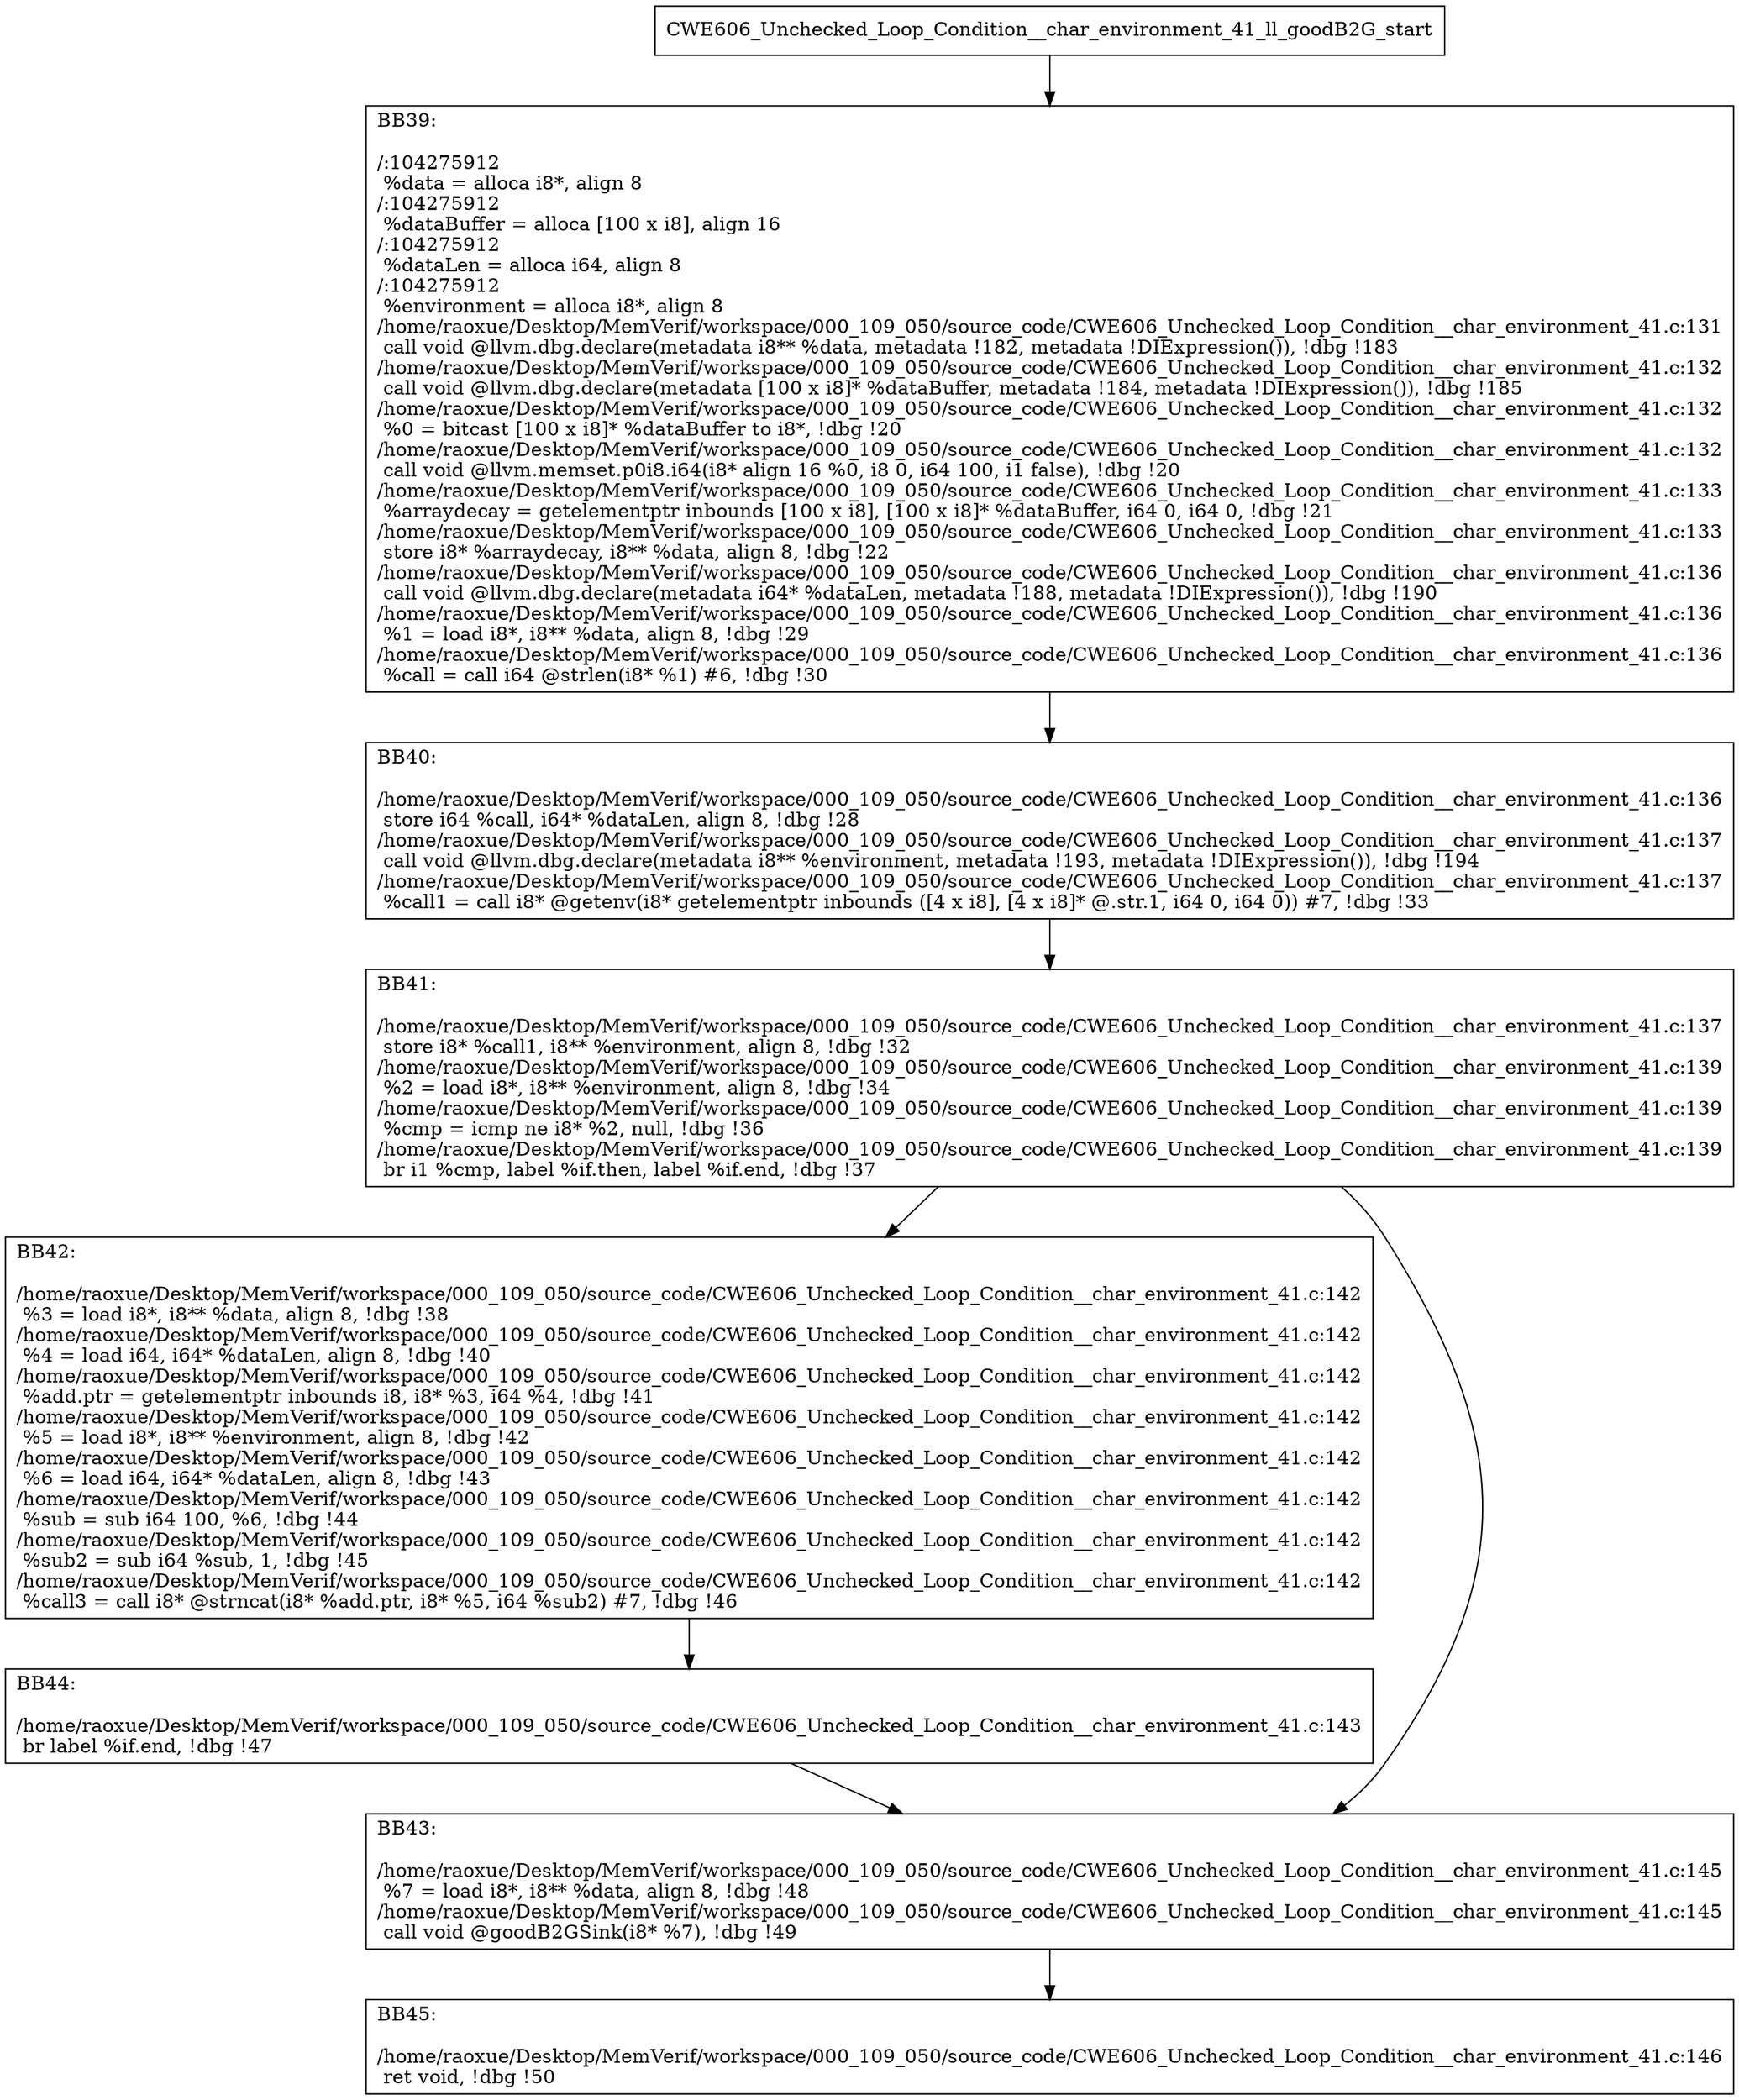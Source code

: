 digraph "CFG for'CWE606_Unchecked_Loop_Condition__char_environment_41_ll_goodB2G' function" {
	BBCWE606_Unchecked_Loop_Condition__char_environment_41_ll_goodB2G_start[shape=record,label="{CWE606_Unchecked_Loop_Condition__char_environment_41_ll_goodB2G_start}"];
	BBCWE606_Unchecked_Loop_Condition__char_environment_41_ll_goodB2G_start-> CWE606_Unchecked_Loop_Condition__char_environment_41_ll_goodB2GBB39;
	CWE606_Unchecked_Loop_Condition__char_environment_41_ll_goodB2GBB39 [shape=record, label="{BB39:\l\l/:104275912\l
  %data = alloca i8*, align 8\l
/:104275912\l
  %dataBuffer = alloca [100 x i8], align 16\l
/:104275912\l
  %dataLen = alloca i64, align 8\l
/:104275912\l
  %environment = alloca i8*, align 8\l
/home/raoxue/Desktop/MemVerif/workspace/000_109_050/source_code/CWE606_Unchecked_Loop_Condition__char_environment_41.c:131\l
  call void @llvm.dbg.declare(metadata i8** %data, metadata !182, metadata !DIExpression()), !dbg !183\l
/home/raoxue/Desktop/MemVerif/workspace/000_109_050/source_code/CWE606_Unchecked_Loop_Condition__char_environment_41.c:132\l
  call void @llvm.dbg.declare(metadata [100 x i8]* %dataBuffer, metadata !184, metadata !DIExpression()), !dbg !185\l
/home/raoxue/Desktop/MemVerif/workspace/000_109_050/source_code/CWE606_Unchecked_Loop_Condition__char_environment_41.c:132\l
  %0 = bitcast [100 x i8]* %dataBuffer to i8*, !dbg !20\l
/home/raoxue/Desktop/MemVerif/workspace/000_109_050/source_code/CWE606_Unchecked_Loop_Condition__char_environment_41.c:132\l
  call void @llvm.memset.p0i8.i64(i8* align 16 %0, i8 0, i64 100, i1 false), !dbg !20\l
/home/raoxue/Desktop/MemVerif/workspace/000_109_050/source_code/CWE606_Unchecked_Loop_Condition__char_environment_41.c:133\l
  %arraydecay = getelementptr inbounds [100 x i8], [100 x i8]* %dataBuffer, i64 0, i64 0, !dbg !21\l
/home/raoxue/Desktop/MemVerif/workspace/000_109_050/source_code/CWE606_Unchecked_Loop_Condition__char_environment_41.c:133\l
  store i8* %arraydecay, i8** %data, align 8, !dbg !22\l
/home/raoxue/Desktop/MemVerif/workspace/000_109_050/source_code/CWE606_Unchecked_Loop_Condition__char_environment_41.c:136\l
  call void @llvm.dbg.declare(metadata i64* %dataLen, metadata !188, metadata !DIExpression()), !dbg !190\l
/home/raoxue/Desktop/MemVerif/workspace/000_109_050/source_code/CWE606_Unchecked_Loop_Condition__char_environment_41.c:136\l
  %1 = load i8*, i8** %data, align 8, !dbg !29\l
/home/raoxue/Desktop/MemVerif/workspace/000_109_050/source_code/CWE606_Unchecked_Loop_Condition__char_environment_41.c:136\l
  %call = call i64 @strlen(i8* %1) #6, !dbg !30\l
}"];
	CWE606_Unchecked_Loop_Condition__char_environment_41_ll_goodB2GBB39-> CWE606_Unchecked_Loop_Condition__char_environment_41_ll_goodB2GBB40;
	CWE606_Unchecked_Loop_Condition__char_environment_41_ll_goodB2GBB40 [shape=record, label="{BB40:\l\l/home/raoxue/Desktop/MemVerif/workspace/000_109_050/source_code/CWE606_Unchecked_Loop_Condition__char_environment_41.c:136\l
  store i64 %call, i64* %dataLen, align 8, !dbg !28\l
/home/raoxue/Desktop/MemVerif/workspace/000_109_050/source_code/CWE606_Unchecked_Loop_Condition__char_environment_41.c:137\l
  call void @llvm.dbg.declare(metadata i8** %environment, metadata !193, metadata !DIExpression()), !dbg !194\l
/home/raoxue/Desktop/MemVerif/workspace/000_109_050/source_code/CWE606_Unchecked_Loop_Condition__char_environment_41.c:137\l
  %call1 = call i8* @getenv(i8* getelementptr inbounds ([4 x i8], [4 x i8]* @.str.1, i64 0, i64 0)) #7, !dbg !33\l
}"];
	CWE606_Unchecked_Loop_Condition__char_environment_41_ll_goodB2GBB40-> CWE606_Unchecked_Loop_Condition__char_environment_41_ll_goodB2GBB41;
	CWE606_Unchecked_Loop_Condition__char_environment_41_ll_goodB2GBB41 [shape=record, label="{BB41:\l\l/home/raoxue/Desktop/MemVerif/workspace/000_109_050/source_code/CWE606_Unchecked_Loop_Condition__char_environment_41.c:137\l
  store i8* %call1, i8** %environment, align 8, !dbg !32\l
/home/raoxue/Desktop/MemVerif/workspace/000_109_050/source_code/CWE606_Unchecked_Loop_Condition__char_environment_41.c:139\l
  %2 = load i8*, i8** %environment, align 8, !dbg !34\l
/home/raoxue/Desktop/MemVerif/workspace/000_109_050/source_code/CWE606_Unchecked_Loop_Condition__char_environment_41.c:139\l
  %cmp = icmp ne i8* %2, null, !dbg !36\l
/home/raoxue/Desktop/MemVerif/workspace/000_109_050/source_code/CWE606_Unchecked_Loop_Condition__char_environment_41.c:139\l
  br i1 %cmp, label %if.then, label %if.end, !dbg !37\l
}"];
	CWE606_Unchecked_Loop_Condition__char_environment_41_ll_goodB2GBB41-> CWE606_Unchecked_Loop_Condition__char_environment_41_ll_goodB2GBB42;
	CWE606_Unchecked_Loop_Condition__char_environment_41_ll_goodB2GBB41-> CWE606_Unchecked_Loop_Condition__char_environment_41_ll_goodB2GBB43;
	CWE606_Unchecked_Loop_Condition__char_environment_41_ll_goodB2GBB42 [shape=record, label="{BB42:\l\l/home/raoxue/Desktop/MemVerif/workspace/000_109_050/source_code/CWE606_Unchecked_Loop_Condition__char_environment_41.c:142\l
  %3 = load i8*, i8** %data, align 8, !dbg !38\l
/home/raoxue/Desktop/MemVerif/workspace/000_109_050/source_code/CWE606_Unchecked_Loop_Condition__char_environment_41.c:142\l
  %4 = load i64, i64* %dataLen, align 8, !dbg !40\l
/home/raoxue/Desktop/MemVerif/workspace/000_109_050/source_code/CWE606_Unchecked_Loop_Condition__char_environment_41.c:142\l
  %add.ptr = getelementptr inbounds i8, i8* %3, i64 %4, !dbg !41\l
/home/raoxue/Desktop/MemVerif/workspace/000_109_050/source_code/CWE606_Unchecked_Loop_Condition__char_environment_41.c:142\l
  %5 = load i8*, i8** %environment, align 8, !dbg !42\l
/home/raoxue/Desktop/MemVerif/workspace/000_109_050/source_code/CWE606_Unchecked_Loop_Condition__char_environment_41.c:142\l
  %6 = load i64, i64* %dataLen, align 8, !dbg !43\l
/home/raoxue/Desktop/MemVerif/workspace/000_109_050/source_code/CWE606_Unchecked_Loop_Condition__char_environment_41.c:142\l
  %sub = sub i64 100, %6, !dbg !44\l
/home/raoxue/Desktop/MemVerif/workspace/000_109_050/source_code/CWE606_Unchecked_Loop_Condition__char_environment_41.c:142\l
  %sub2 = sub i64 %sub, 1, !dbg !45\l
/home/raoxue/Desktop/MemVerif/workspace/000_109_050/source_code/CWE606_Unchecked_Loop_Condition__char_environment_41.c:142\l
  %call3 = call i8* @strncat(i8* %add.ptr, i8* %5, i64 %sub2) #7, !dbg !46\l
}"];
	CWE606_Unchecked_Loop_Condition__char_environment_41_ll_goodB2GBB42-> CWE606_Unchecked_Loop_Condition__char_environment_41_ll_goodB2GBB44;
	CWE606_Unchecked_Loop_Condition__char_environment_41_ll_goodB2GBB44 [shape=record, label="{BB44:\l\l/home/raoxue/Desktop/MemVerif/workspace/000_109_050/source_code/CWE606_Unchecked_Loop_Condition__char_environment_41.c:143\l
  br label %if.end, !dbg !47\l
}"];
	CWE606_Unchecked_Loop_Condition__char_environment_41_ll_goodB2GBB44-> CWE606_Unchecked_Loop_Condition__char_environment_41_ll_goodB2GBB43;
	CWE606_Unchecked_Loop_Condition__char_environment_41_ll_goodB2GBB43 [shape=record, label="{BB43:\l\l/home/raoxue/Desktop/MemVerif/workspace/000_109_050/source_code/CWE606_Unchecked_Loop_Condition__char_environment_41.c:145\l
  %7 = load i8*, i8** %data, align 8, !dbg !48\l
/home/raoxue/Desktop/MemVerif/workspace/000_109_050/source_code/CWE606_Unchecked_Loop_Condition__char_environment_41.c:145\l
  call void @goodB2GSink(i8* %7), !dbg !49\l
}"];
	CWE606_Unchecked_Loop_Condition__char_environment_41_ll_goodB2GBB43-> CWE606_Unchecked_Loop_Condition__char_environment_41_ll_goodB2GBB45;
	CWE606_Unchecked_Loop_Condition__char_environment_41_ll_goodB2GBB45 [shape=record, label="{BB45:\l\l/home/raoxue/Desktop/MemVerif/workspace/000_109_050/source_code/CWE606_Unchecked_Loop_Condition__char_environment_41.c:146\l
  ret void, !dbg !50\l
}"];
}
